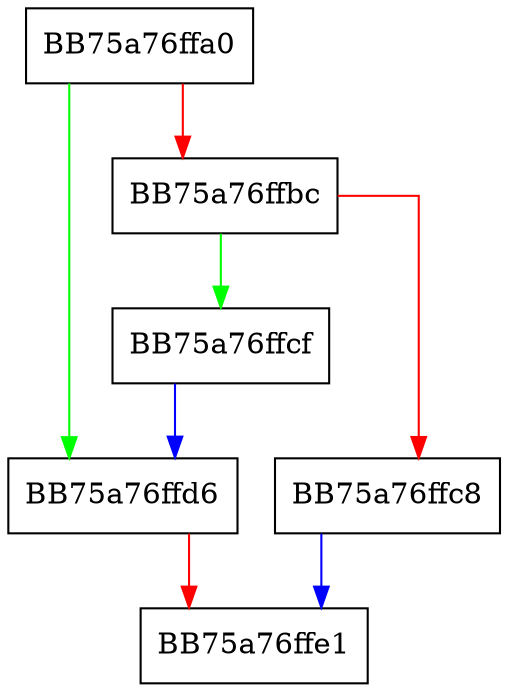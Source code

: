 digraph RoActivateInstance {
  node [shape="box"];
  graph [splines=ortho];
  BB75a76ffa0 -> BB75a76ffd6 [color="green"];
  BB75a76ffa0 -> BB75a76ffbc [color="red"];
  BB75a76ffbc -> BB75a76ffcf [color="green"];
  BB75a76ffbc -> BB75a76ffc8 [color="red"];
  BB75a76ffc8 -> BB75a76ffe1 [color="blue"];
  BB75a76ffcf -> BB75a76ffd6 [color="blue"];
  BB75a76ffd6 -> BB75a76ffe1 [color="red"];
}